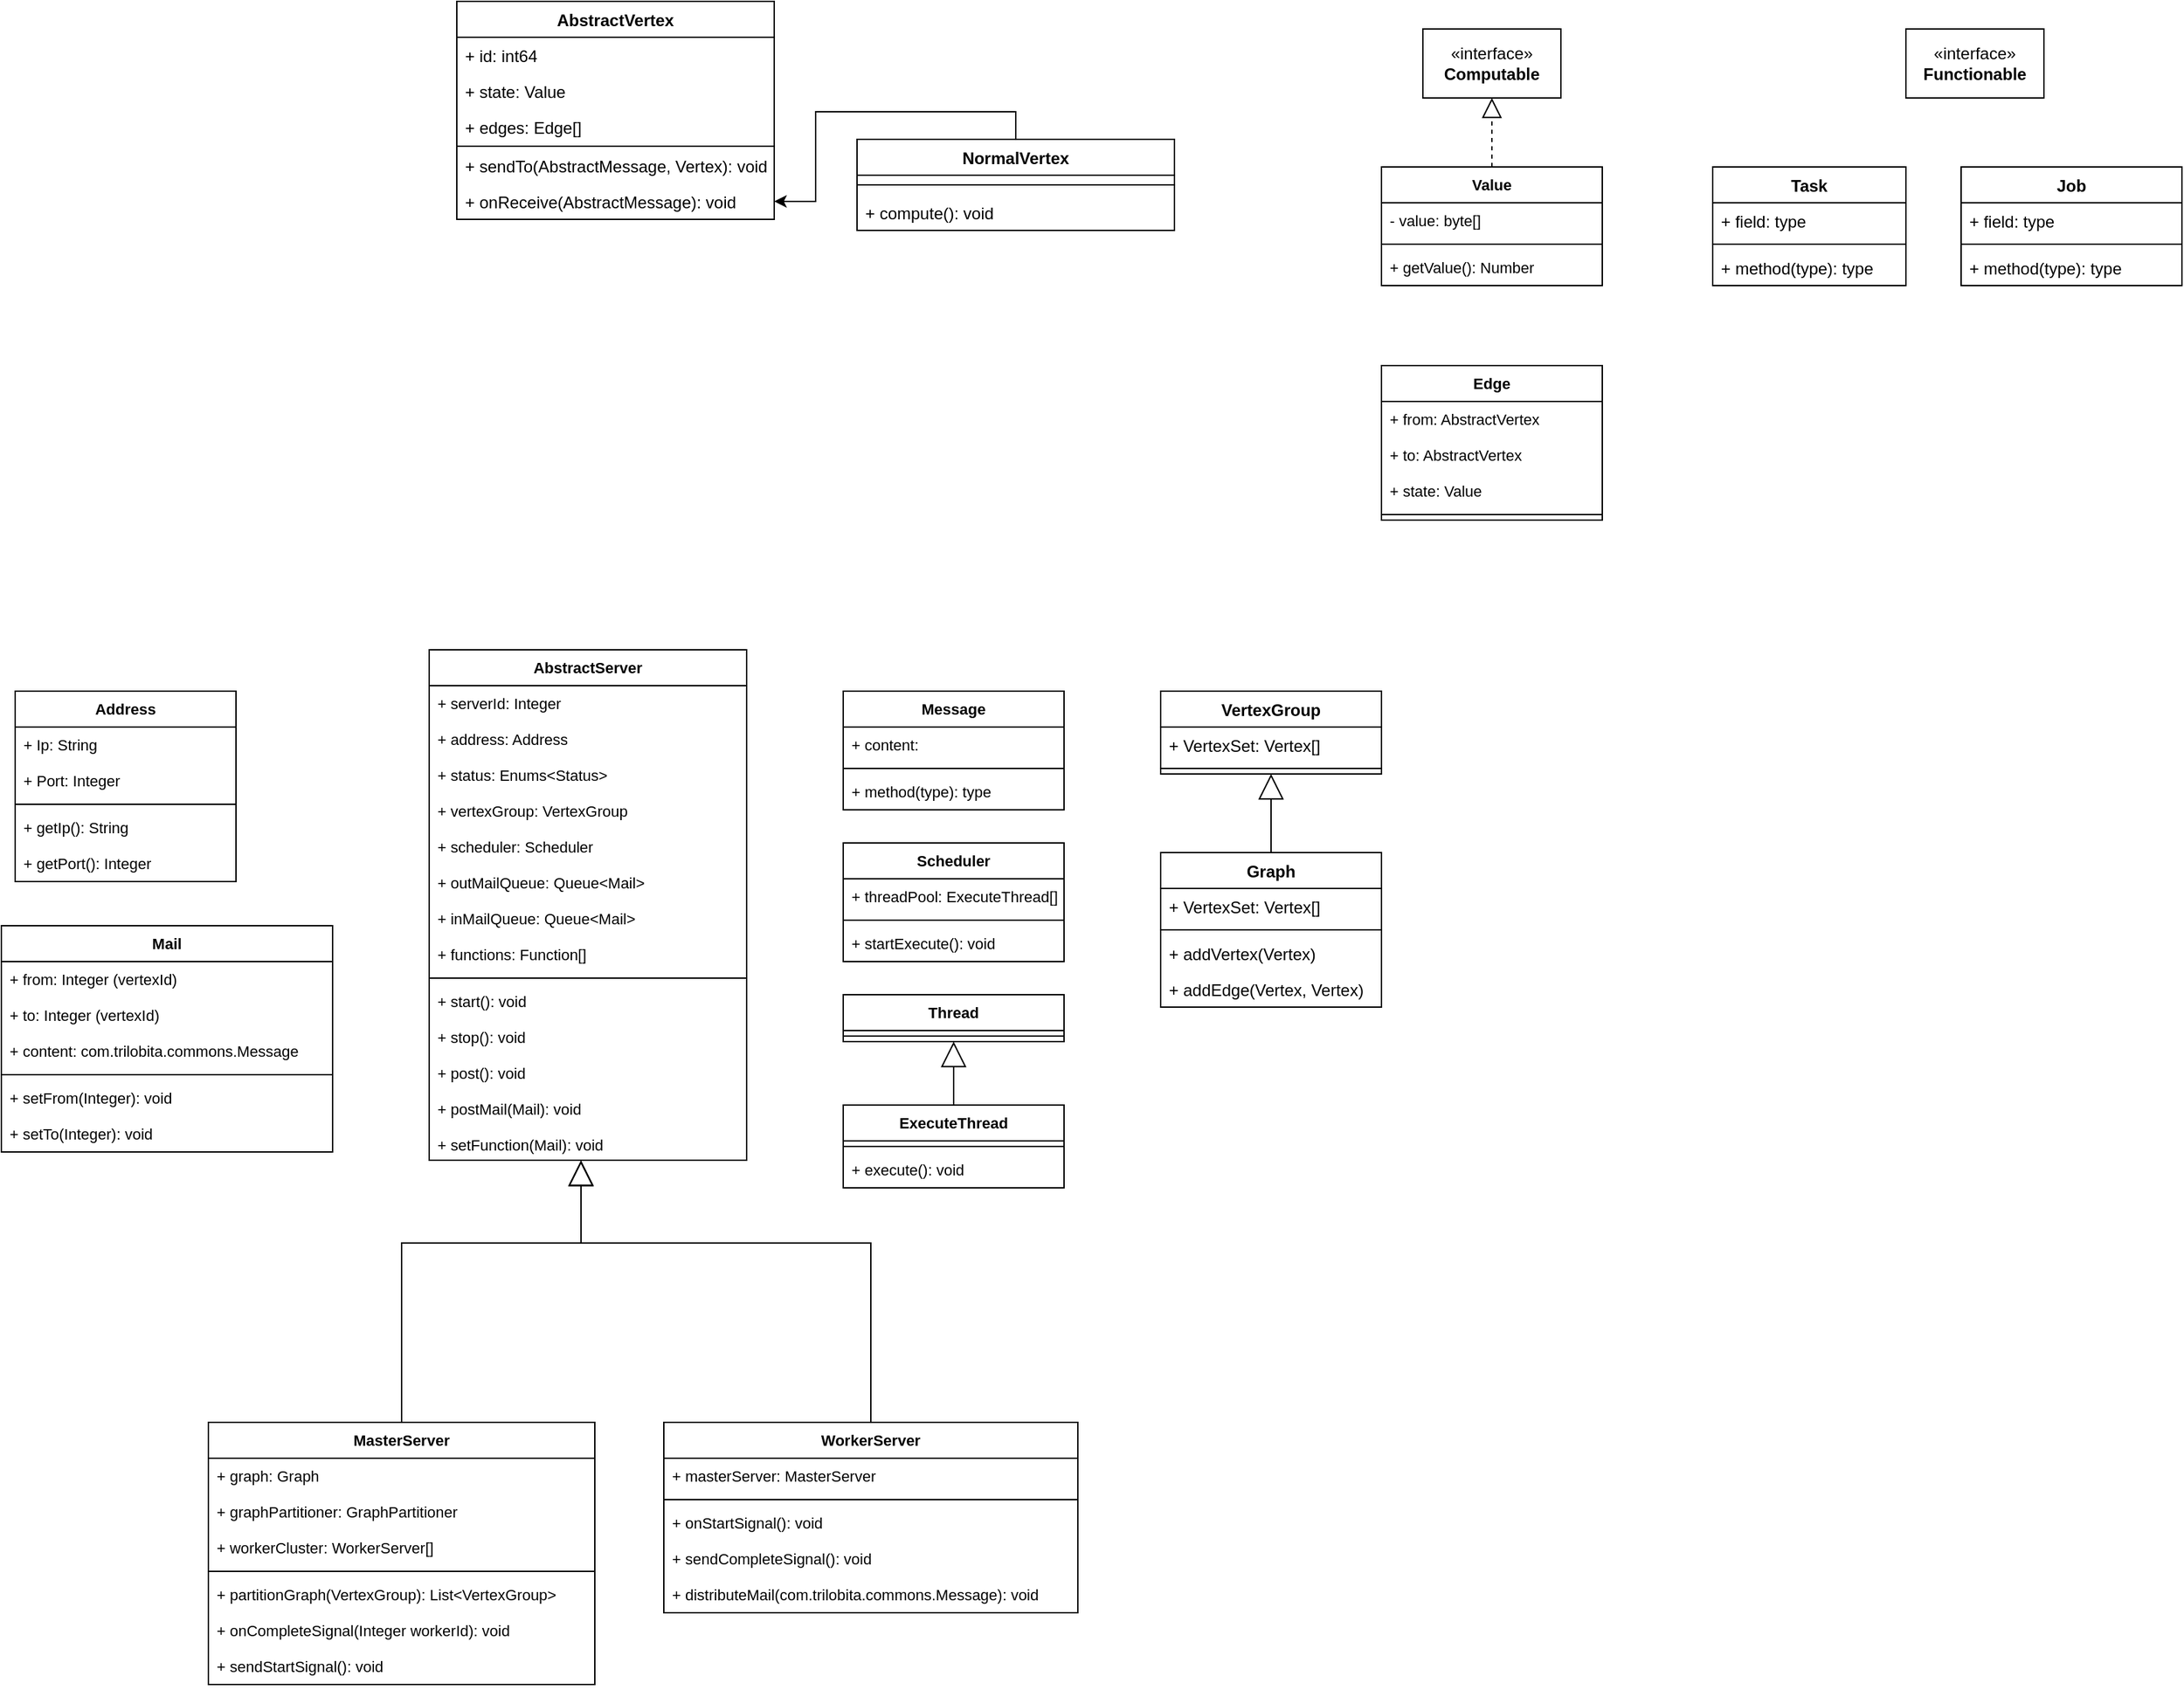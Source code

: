 <mxfile version="22.1.3" type="device">
  <diagram name="Page-1" id="m3a2jA7OceEUW44mQW59">
    <mxGraphModel dx="934" dy="499" grid="1" gridSize="10" guides="1" tooltips="1" connect="1" arrows="1" fold="1" page="1" pageScale="1" pageWidth="1654" pageHeight="1169" math="0" shadow="0">
      <root>
        <mxCell id="0" />
        <mxCell id="1" parent="0" />
        <mxCell id="lt354-I70tVXNBW6cvu0-2" value="AbstractVertex" style="swimlane;fontStyle=1;align=center;verticalAlign=top;childLayout=stackLayout;horizontal=1;startSize=26;horizontalStack=0;resizeParent=1;resizeParentMax=0;resizeLast=0;collapsible=1;marginBottom=0;whiteSpace=wrap;html=1;" parent="1" vertex="1">
          <mxGeometry x="360" y="20" width="230" height="158" as="geometry" />
        </mxCell>
        <mxCell id="lt354-I70tVXNBW6cvu0-8" value="+ id: int64" style="text;strokeColor=none;fillColor=none;align=left;verticalAlign=top;spacingLeft=4;spacingRight=4;overflow=hidden;rotatable=0;points=[[0,0.5],[1,0.5]];portConstraint=eastwest;whiteSpace=wrap;html=1;" parent="lt354-I70tVXNBW6cvu0-2" vertex="1">
          <mxGeometry y="26" width="230" height="26" as="geometry" />
        </mxCell>
        <mxCell id="lt354-I70tVXNBW6cvu0-9" value="+ state: Value" style="text;strokeColor=none;fillColor=none;align=left;verticalAlign=top;spacingLeft=4;spacingRight=4;overflow=hidden;rotatable=0;points=[[0,0.5],[1,0.5]];portConstraint=eastwest;whiteSpace=wrap;html=1;" parent="lt354-I70tVXNBW6cvu0-2" vertex="1">
          <mxGeometry y="52" width="230" height="26" as="geometry" />
        </mxCell>
        <mxCell id="lt354-I70tVXNBW6cvu0-10" value="+ edges: Edge[]" style="text;strokeColor=none;fillColor=none;align=left;verticalAlign=top;spacingLeft=4;spacingRight=4;overflow=hidden;rotatable=0;points=[[0,0.5],[1,0.5]];portConstraint=eastwest;whiteSpace=wrap;html=1;" parent="lt354-I70tVXNBW6cvu0-2" vertex="1">
          <mxGeometry y="78" width="230" height="26" as="geometry" />
        </mxCell>
        <mxCell id="lt354-I70tVXNBW6cvu0-4" value="" style="line;strokeWidth=1;fillColor=none;align=left;verticalAlign=middle;spacingTop=-1;spacingLeft=3;spacingRight=3;rotatable=0;labelPosition=right;points=[];portConstraint=eastwest;strokeColor=inherit;" parent="lt354-I70tVXNBW6cvu0-2" vertex="1">
          <mxGeometry y="104" width="230" height="2" as="geometry" />
        </mxCell>
        <mxCell id="lt354-I70tVXNBW6cvu0-29" value="+ sendTo(AbstractMessage, Vertex): void" style="text;strokeColor=none;fillColor=none;align=left;verticalAlign=top;spacingLeft=4;spacingRight=4;overflow=hidden;rotatable=0;points=[[0,0.5],[1,0.5]];portConstraint=eastwest;whiteSpace=wrap;html=1;" parent="lt354-I70tVXNBW6cvu0-2" vertex="1">
          <mxGeometry y="106" width="230" height="26" as="geometry" />
        </mxCell>
        <mxCell id="lt354-I70tVXNBW6cvu0-25" value="+ onReceive(AbstractMessage): void" style="text;strokeColor=none;fillColor=none;align=left;verticalAlign=top;spacingLeft=4;spacingRight=4;overflow=hidden;rotatable=0;points=[[0,0.5],[1,0.5]];portConstraint=eastwest;whiteSpace=wrap;html=1;" parent="lt354-I70tVXNBW6cvu0-2" vertex="1">
          <mxGeometry y="132" width="230" height="26" as="geometry" />
        </mxCell>
        <mxCell id="1Ljwn984huGvvVOnHdPR-1" style="edgeStyle=orthogonalEdgeStyle;rounded=0;orthogonalLoop=1;jettySize=auto;html=1;exitX=0.5;exitY=0;exitDx=0;exitDy=0;" edge="1" parent="1" source="lt354-I70tVXNBW6cvu0-90" target="lt354-I70tVXNBW6cvu0-25">
          <mxGeometry relative="1" as="geometry" />
        </mxCell>
        <mxCell id="lt354-I70tVXNBW6cvu0-90" value="NormalVertex" style="swimlane;fontStyle=1;align=center;verticalAlign=top;childLayout=stackLayout;horizontal=1;startSize=26;horizontalStack=0;resizeParent=1;resizeParentMax=0;resizeLast=0;collapsible=1;marginBottom=0;whiteSpace=wrap;html=1;" parent="1" vertex="1">
          <mxGeometry x="650" y="120" width="230" height="66" as="geometry" />
        </mxCell>
        <mxCell id="lt354-I70tVXNBW6cvu0-94" value="" style="line;strokeWidth=1;fillColor=none;align=left;verticalAlign=middle;spacingTop=-1;spacingLeft=3;spacingRight=3;rotatable=0;labelPosition=right;points=[];portConstraint=eastwest;strokeColor=inherit;" parent="lt354-I70tVXNBW6cvu0-90" vertex="1">
          <mxGeometry y="26" width="230" height="14" as="geometry" />
        </mxCell>
        <mxCell id="lt354-I70tVXNBW6cvu0-97" value="+ compute(): void" style="text;strokeColor=none;fillColor=none;align=left;verticalAlign=top;spacingLeft=4;spacingRight=4;overflow=hidden;rotatable=0;points=[[0,0.5],[1,0.5]];portConstraint=eastwest;whiteSpace=wrap;html=1;" parent="lt354-I70tVXNBW6cvu0-90" vertex="1">
          <mxGeometry y="40" width="230" height="26" as="geometry" />
        </mxCell>
        <mxCell id="lt354-I70tVXNBW6cvu0-125" value="Edge" style="swimlane;fontStyle=1;align=center;verticalAlign=top;childLayout=stackLayout;horizontal=1;startSize=26;horizontalStack=0;resizeParent=1;resizeParentMax=0;resizeLast=0;collapsible=1;marginBottom=0;whiteSpace=wrap;html=1;fontFamily=Helvetica;fontSize=11;fontColor=default;" parent="1" vertex="1">
          <mxGeometry x="1030" y="284" width="160" height="112" as="geometry" />
        </mxCell>
        <mxCell id="lt354-I70tVXNBW6cvu0-126" value="+ from: AbstractVertex" style="text;strokeColor=none;fillColor=none;align=left;verticalAlign=top;spacingLeft=4;spacingRight=4;overflow=hidden;rotatable=0;points=[[0,0.5],[1,0.5]];portConstraint=eastwest;whiteSpace=wrap;html=1;fontSize=11;fontFamily=Helvetica;fontColor=default;" parent="lt354-I70tVXNBW6cvu0-125" vertex="1">
          <mxGeometry y="26" width="160" height="26" as="geometry" />
        </mxCell>
        <mxCell id="lt354-I70tVXNBW6cvu0-129" value="+ to: AbstractVertex" style="text;strokeColor=none;fillColor=none;align=left;verticalAlign=top;spacingLeft=4;spacingRight=4;overflow=hidden;rotatable=0;points=[[0,0.5],[1,0.5]];portConstraint=eastwest;whiteSpace=wrap;html=1;fontSize=11;fontFamily=Helvetica;fontColor=default;" parent="lt354-I70tVXNBW6cvu0-125" vertex="1">
          <mxGeometry y="52" width="160" height="26" as="geometry" />
        </mxCell>
        <mxCell id="lt354-I70tVXNBW6cvu0-130" value="+ state: Value" style="text;strokeColor=none;fillColor=none;align=left;verticalAlign=top;spacingLeft=4;spacingRight=4;overflow=hidden;rotatable=0;points=[[0,0.5],[1,0.5]];portConstraint=eastwest;whiteSpace=wrap;html=1;fontSize=11;fontFamily=Helvetica;fontColor=default;" parent="lt354-I70tVXNBW6cvu0-125" vertex="1">
          <mxGeometry y="78" width="160" height="26" as="geometry" />
        </mxCell>
        <mxCell id="lt354-I70tVXNBW6cvu0-127" value="" style="line;strokeWidth=1;fillColor=none;align=left;verticalAlign=middle;spacingTop=-1;spacingLeft=3;spacingRight=3;rotatable=0;labelPosition=right;points=[];portConstraint=eastwest;strokeColor=inherit;fontFamily=Helvetica;fontSize=11;fontColor=default;" parent="lt354-I70tVXNBW6cvu0-125" vertex="1">
          <mxGeometry y="104" width="160" height="8" as="geometry" />
        </mxCell>
        <mxCell id="lt354-I70tVXNBW6cvu0-131" value="Value" style="swimlane;fontStyle=1;align=center;verticalAlign=top;childLayout=stackLayout;horizontal=1;startSize=26;horizontalStack=0;resizeParent=1;resizeParentMax=0;resizeLast=0;collapsible=1;marginBottom=0;whiteSpace=wrap;html=1;fontFamily=Helvetica;fontSize=11;fontColor=default;" parent="1" vertex="1">
          <mxGeometry x="1030" y="140" width="160" height="86" as="geometry" />
        </mxCell>
        <mxCell id="lt354-I70tVXNBW6cvu0-132" value="- value: byte[]" style="text;strokeColor=none;fillColor=none;align=left;verticalAlign=top;spacingLeft=4;spacingRight=4;overflow=hidden;rotatable=0;points=[[0,0.5],[1,0.5]];portConstraint=eastwest;whiteSpace=wrap;html=1;fontSize=11;fontFamily=Helvetica;fontColor=default;" parent="lt354-I70tVXNBW6cvu0-131" vertex="1">
          <mxGeometry y="26" width="160" height="26" as="geometry" />
        </mxCell>
        <mxCell id="lt354-I70tVXNBW6cvu0-133" value="" style="line;strokeWidth=1;fillColor=none;align=left;verticalAlign=middle;spacingTop=-1;spacingLeft=3;spacingRight=3;rotatable=0;labelPosition=right;points=[];portConstraint=eastwest;strokeColor=inherit;fontFamily=Helvetica;fontSize=11;fontColor=default;" parent="lt354-I70tVXNBW6cvu0-131" vertex="1">
          <mxGeometry y="52" width="160" height="8" as="geometry" />
        </mxCell>
        <mxCell id="lt354-I70tVXNBW6cvu0-134" value="+ getValue(): Number" style="text;strokeColor=none;fillColor=none;align=left;verticalAlign=top;spacingLeft=4;spacingRight=4;overflow=hidden;rotatable=0;points=[[0,0.5],[1,0.5]];portConstraint=eastwest;whiteSpace=wrap;html=1;fontSize=11;fontFamily=Helvetica;fontColor=default;" parent="lt354-I70tVXNBW6cvu0-131" vertex="1">
          <mxGeometry y="60" width="160" height="26" as="geometry" />
        </mxCell>
        <mxCell id="lt354-I70tVXNBW6cvu0-137" value="«interface»&lt;br&gt;&lt;b&gt;Computable&lt;/b&gt;" style="html=1;whiteSpace=wrap;" parent="1" vertex="1">
          <mxGeometry x="1060" y="40" width="100" height="50" as="geometry" />
        </mxCell>
        <mxCell id="lt354-I70tVXNBW6cvu0-138" value="" style="endArrow=block;dashed=1;endFill=0;endSize=12;html=1;rounded=0;labelBackgroundColor=default;strokeColor=default;align=center;verticalAlign=middle;fontFamily=Helvetica;fontSize=11;fontColor=default;shape=connector;entryX=0.5;entryY=1;entryDx=0;entryDy=0;exitX=0.5;exitY=0;exitDx=0;exitDy=0;" parent="1" source="lt354-I70tVXNBW6cvu0-131" target="lt354-I70tVXNBW6cvu0-137" edge="1">
          <mxGeometry width="160" relative="1" as="geometry">
            <mxPoint x="960" y="110" as="sourcePoint" />
            <mxPoint x="1120" y="110" as="targetPoint" />
          </mxGeometry>
        </mxCell>
        <mxCell id="fkjLrEyQXUZWaJiIOoPh-12" value="AbstractServer" style="swimlane;fontStyle=1;align=center;verticalAlign=top;childLayout=stackLayout;horizontal=1;startSize=26;horizontalStack=0;resizeParent=1;resizeParentMax=0;resizeLast=0;collapsible=1;marginBottom=0;whiteSpace=wrap;html=1;fontFamily=Helvetica;fontSize=11;fontColor=default;" parent="1" vertex="1">
          <mxGeometry x="340" y="490" width="230" height="370" as="geometry" />
        </mxCell>
        <mxCell id="lBvt6h_ialfLkE9HlVQZ-22" value="+ serverId: Integer" style="text;strokeColor=none;fillColor=none;align=left;verticalAlign=top;spacingLeft=4;spacingRight=4;overflow=hidden;rotatable=0;points=[[0,0.5],[1,0.5]];portConstraint=eastwest;whiteSpace=wrap;html=1;fontSize=11;fontFamily=Helvetica;fontColor=default;" parent="fkjLrEyQXUZWaJiIOoPh-12" vertex="1">
          <mxGeometry y="26" width="230" height="26" as="geometry" />
        </mxCell>
        <mxCell id="lBvt6h_ialfLkE9HlVQZ-23" value="+ address: Address" style="text;strokeColor=none;fillColor=none;align=left;verticalAlign=top;spacingLeft=4;spacingRight=4;overflow=hidden;rotatable=0;points=[[0,0.5],[1,0.5]];portConstraint=eastwest;whiteSpace=wrap;html=1;fontSize=11;fontFamily=Helvetica;fontColor=default;" parent="fkjLrEyQXUZWaJiIOoPh-12" vertex="1">
          <mxGeometry y="52" width="230" height="26" as="geometry" />
        </mxCell>
        <mxCell id="lBvt6h_ialfLkE9HlVQZ-25" value="+ status:&amp;nbsp;Enums&amp;lt;Status&amp;gt;" style="text;strokeColor=none;fillColor=none;align=left;verticalAlign=top;spacingLeft=4;spacingRight=4;overflow=hidden;rotatable=0;points=[[0,0.5],[1,0.5]];portConstraint=eastwest;whiteSpace=wrap;html=1;fontSize=11;fontFamily=Helvetica;fontColor=default;" parent="fkjLrEyQXUZWaJiIOoPh-12" vertex="1">
          <mxGeometry y="78" width="230" height="26" as="geometry" />
        </mxCell>
        <mxCell id="tlw0gvU0AWLJAxCrTIHi-1" value="+ vertexGroup: VertexGroup" style="text;strokeColor=none;fillColor=none;align=left;verticalAlign=top;spacingLeft=4;spacingRight=4;overflow=hidden;rotatable=0;points=[[0,0.5],[1,0.5]];portConstraint=eastwest;whiteSpace=wrap;html=1;fontSize=11;fontFamily=Helvetica;fontColor=default;" parent="fkjLrEyQXUZWaJiIOoPh-12" vertex="1">
          <mxGeometry y="104" width="230" height="26" as="geometry" />
        </mxCell>
        <mxCell id="fkjLrEyQXUZWaJiIOoPh-13" value="+ scheduler: Scheduler" style="text;strokeColor=none;fillColor=none;align=left;verticalAlign=top;spacingLeft=4;spacingRight=4;overflow=hidden;rotatable=0;points=[[0,0.5],[1,0.5]];portConstraint=eastwest;whiteSpace=wrap;html=1;fontSize=11;fontFamily=Helvetica;fontColor=default;" parent="fkjLrEyQXUZWaJiIOoPh-12" vertex="1">
          <mxGeometry y="130" width="230" height="26" as="geometry" />
        </mxCell>
        <mxCell id="fkjLrEyQXUZWaJiIOoPh-16" value="+ outMailQueue: Queue&amp;lt;Mail&amp;gt;" style="text;strokeColor=none;fillColor=none;align=left;verticalAlign=top;spacingLeft=4;spacingRight=4;overflow=hidden;rotatable=0;points=[[0,0.5],[1,0.5]];portConstraint=eastwest;whiteSpace=wrap;html=1;fontSize=11;fontFamily=Helvetica;fontColor=default;" parent="fkjLrEyQXUZWaJiIOoPh-12" vertex="1">
          <mxGeometry y="156" width="230" height="26" as="geometry" />
        </mxCell>
        <mxCell id="lBvt6h_ialfLkE9HlVQZ-26" value="+ inMailQueue: Queue&amp;lt;Mail&amp;gt;" style="text;strokeColor=none;fillColor=none;align=left;verticalAlign=top;spacingLeft=4;spacingRight=4;overflow=hidden;rotatable=0;points=[[0,0.5],[1,0.5]];portConstraint=eastwest;whiteSpace=wrap;html=1;fontSize=11;fontFamily=Helvetica;fontColor=default;" parent="fkjLrEyQXUZWaJiIOoPh-12" vertex="1">
          <mxGeometry y="182" width="230" height="26" as="geometry" />
        </mxCell>
        <mxCell id="bUFZqAocBbSykKqielLM-6" value="+ functions: Function[]" style="text;strokeColor=none;fillColor=none;align=left;verticalAlign=top;spacingLeft=4;spacingRight=4;overflow=hidden;rotatable=0;points=[[0,0.5],[1,0.5]];portConstraint=eastwest;whiteSpace=wrap;html=1;fontSize=11;fontFamily=Helvetica;fontColor=default;" parent="fkjLrEyQXUZWaJiIOoPh-12" vertex="1">
          <mxGeometry y="208" width="230" height="26" as="geometry" />
        </mxCell>
        <mxCell id="fkjLrEyQXUZWaJiIOoPh-14" value="" style="line;strokeWidth=1;fillColor=none;align=left;verticalAlign=middle;spacingTop=-1;spacingLeft=3;spacingRight=3;rotatable=0;labelPosition=right;points=[];portConstraint=eastwest;strokeColor=inherit;fontFamily=Helvetica;fontSize=11;fontColor=default;" parent="fkjLrEyQXUZWaJiIOoPh-12" vertex="1">
          <mxGeometry y="234" width="230" height="8" as="geometry" />
        </mxCell>
        <mxCell id="lBvt6h_ialfLkE9HlVQZ-38" value="+ start(): void" style="text;strokeColor=none;fillColor=none;align=left;verticalAlign=top;spacingLeft=4;spacingRight=4;overflow=hidden;rotatable=0;points=[[0,0.5],[1,0.5]];portConstraint=eastwest;whiteSpace=wrap;html=1;fontSize=11;fontFamily=Helvetica;fontColor=default;" parent="fkjLrEyQXUZWaJiIOoPh-12" vertex="1">
          <mxGeometry y="242" width="230" height="26" as="geometry" />
        </mxCell>
        <mxCell id="lBvt6h_ialfLkE9HlVQZ-39" value="+ stop(): void" style="text;strokeColor=none;fillColor=none;align=left;verticalAlign=top;spacingLeft=4;spacingRight=4;overflow=hidden;rotatable=0;points=[[0,0.5],[1,0.5]];portConstraint=eastwest;whiteSpace=wrap;html=1;fontSize=11;fontFamily=Helvetica;fontColor=default;" parent="fkjLrEyQXUZWaJiIOoPh-12" vertex="1">
          <mxGeometry y="268" width="230" height="26" as="geometry" />
        </mxCell>
        <mxCell id="fkjLrEyQXUZWaJiIOoPh-15" value="+ post(): void" style="text;strokeColor=none;fillColor=none;align=left;verticalAlign=top;spacingLeft=4;spacingRight=4;overflow=hidden;rotatable=0;points=[[0,0.5],[1,0.5]];portConstraint=eastwest;whiteSpace=wrap;html=1;fontSize=11;fontFamily=Helvetica;fontColor=default;" parent="fkjLrEyQXUZWaJiIOoPh-12" vertex="1">
          <mxGeometry y="294" width="230" height="26" as="geometry" />
        </mxCell>
        <mxCell id="lBvt6h_ialfLkE9HlVQZ-50" value="+ postMail(Mail): void" style="text;strokeColor=none;fillColor=none;align=left;verticalAlign=top;spacingLeft=4;spacingRight=4;overflow=hidden;rotatable=0;points=[[0,0.5],[1,0.5]];portConstraint=eastwest;whiteSpace=wrap;html=1;fontSize=11;fontFamily=Helvetica;fontColor=default;" parent="fkjLrEyQXUZWaJiIOoPh-12" vertex="1">
          <mxGeometry y="320" width="230" height="26" as="geometry" />
        </mxCell>
        <mxCell id="bUFZqAocBbSykKqielLM-7" value="+ setFunction(Mail): void" style="text;strokeColor=none;fillColor=none;align=left;verticalAlign=top;spacingLeft=4;spacingRight=4;overflow=hidden;rotatable=0;points=[[0,0.5],[1,0.5]];portConstraint=eastwest;whiteSpace=wrap;html=1;fontSize=11;fontFamily=Helvetica;fontColor=default;" parent="fkjLrEyQXUZWaJiIOoPh-12" vertex="1">
          <mxGeometry y="346" width="230" height="24" as="geometry" />
        </mxCell>
        <mxCell id="fkjLrEyQXUZWaJiIOoPh-17" value="Scheduler" style="swimlane;fontStyle=1;align=center;verticalAlign=top;childLayout=stackLayout;horizontal=1;startSize=26;horizontalStack=0;resizeParent=1;resizeParentMax=0;resizeLast=0;collapsible=1;marginBottom=0;whiteSpace=wrap;html=1;fontFamily=Helvetica;fontSize=11;fontColor=default;" parent="1" vertex="1">
          <mxGeometry x="640" y="630" width="160" height="86" as="geometry" />
        </mxCell>
        <mxCell id="fkjLrEyQXUZWaJiIOoPh-18" value="+ threadPool: ExecuteThread[]" style="text;strokeColor=none;fillColor=none;align=left;verticalAlign=top;spacingLeft=4;spacingRight=4;overflow=hidden;rotatable=0;points=[[0,0.5],[1,0.5]];portConstraint=eastwest;whiteSpace=wrap;html=1;fontSize=11;fontFamily=Helvetica;fontColor=default;" parent="fkjLrEyQXUZWaJiIOoPh-17" vertex="1">
          <mxGeometry y="26" width="160" height="26" as="geometry" />
        </mxCell>
        <mxCell id="fkjLrEyQXUZWaJiIOoPh-19" value="" style="line;strokeWidth=1;fillColor=none;align=left;verticalAlign=middle;spacingTop=-1;spacingLeft=3;spacingRight=3;rotatable=0;labelPosition=right;points=[];portConstraint=eastwest;strokeColor=inherit;fontFamily=Helvetica;fontSize=11;fontColor=default;" parent="fkjLrEyQXUZWaJiIOoPh-17" vertex="1">
          <mxGeometry y="52" width="160" height="8" as="geometry" />
        </mxCell>
        <mxCell id="fkjLrEyQXUZWaJiIOoPh-20" value="+ startExecute(): void" style="text;strokeColor=none;fillColor=none;align=left;verticalAlign=top;spacingLeft=4;spacingRight=4;overflow=hidden;rotatable=0;points=[[0,0.5],[1,0.5]];portConstraint=eastwest;whiteSpace=wrap;html=1;fontSize=11;fontFamily=Helvetica;fontColor=default;" parent="fkjLrEyQXUZWaJiIOoPh-17" vertex="1">
          <mxGeometry y="60" width="160" height="26" as="geometry" />
        </mxCell>
        <mxCell id="fkjLrEyQXUZWaJiIOoPh-21" value="MasterServer" style="swimlane;fontStyle=1;align=center;verticalAlign=top;childLayout=stackLayout;horizontal=1;startSize=26;horizontalStack=0;resizeParent=1;resizeParentMax=0;resizeLast=0;collapsible=1;marginBottom=0;whiteSpace=wrap;html=1;fontFamily=Helvetica;fontSize=11;fontColor=default;" parent="1" vertex="1">
          <mxGeometry x="180" y="1050" width="280" height="190" as="geometry" />
        </mxCell>
        <mxCell id="lBvt6h_ialfLkE9HlVQZ-70" value="+ graph: Graph" style="text;strokeColor=none;fillColor=none;align=left;verticalAlign=top;spacingLeft=4;spacingRight=4;overflow=hidden;rotatable=0;points=[[0,0.5],[1,0.5]];portConstraint=eastwest;whiteSpace=wrap;html=1;fontSize=11;fontFamily=Helvetica;fontColor=default;" parent="fkjLrEyQXUZWaJiIOoPh-21" vertex="1">
          <mxGeometry y="26" width="280" height="26" as="geometry" />
        </mxCell>
        <mxCell id="lBvt6h_ialfLkE9HlVQZ-51" value="+ graphPartitioner: GraphPartitioner" style="text;strokeColor=none;fillColor=none;align=left;verticalAlign=top;spacingLeft=4;spacingRight=4;overflow=hidden;rotatable=0;points=[[0,0.5],[1,0.5]];portConstraint=eastwest;whiteSpace=wrap;html=1;fontSize=11;fontFamily=Helvetica;fontColor=default;" parent="fkjLrEyQXUZWaJiIOoPh-21" vertex="1">
          <mxGeometry y="52" width="280" height="26" as="geometry" />
        </mxCell>
        <mxCell id="lBvt6h_ialfLkE9HlVQZ-67" value="+ workerCluster: WorkerServer[]" style="text;strokeColor=none;fillColor=none;align=left;verticalAlign=top;spacingLeft=4;spacingRight=4;overflow=hidden;rotatable=0;points=[[0,0.5],[1,0.5]];portConstraint=eastwest;whiteSpace=wrap;html=1;fontSize=11;fontFamily=Helvetica;fontColor=default;" parent="fkjLrEyQXUZWaJiIOoPh-21" vertex="1">
          <mxGeometry y="78" width="280" height="26" as="geometry" />
        </mxCell>
        <mxCell id="fkjLrEyQXUZWaJiIOoPh-24" value="" style="line;strokeWidth=1;fillColor=none;align=left;verticalAlign=middle;spacingTop=-1;spacingLeft=3;spacingRight=3;rotatable=0;labelPosition=right;points=[];portConstraint=eastwest;strokeColor=inherit;fontFamily=Helvetica;fontSize=11;fontColor=default;" parent="fkjLrEyQXUZWaJiIOoPh-21" vertex="1">
          <mxGeometry y="104" width="280" height="8" as="geometry" />
        </mxCell>
        <mxCell id="fkjLrEyQXUZWaJiIOoPh-25" value="+ partitionGraph(VertexGroup): List&amp;lt;VertexGroup&amp;gt;" style="text;strokeColor=none;fillColor=none;align=left;verticalAlign=top;spacingLeft=4;spacingRight=4;overflow=hidden;rotatable=0;points=[[0,0.5],[1,0.5]];portConstraint=eastwest;whiteSpace=wrap;html=1;fontSize=11;fontFamily=Helvetica;fontColor=default;" parent="fkjLrEyQXUZWaJiIOoPh-21" vertex="1">
          <mxGeometry y="112" width="280" height="26" as="geometry" />
        </mxCell>
        <mxCell id="lBvt6h_ialfLkE9HlVQZ-71" value="+ onCompleteSignal(Integer workerId): void" style="text;strokeColor=none;fillColor=none;align=left;verticalAlign=top;spacingLeft=4;spacingRight=4;overflow=hidden;rotatable=0;points=[[0,0.5],[1,0.5]];portConstraint=eastwest;whiteSpace=wrap;html=1;fontSize=11;fontFamily=Helvetica;fontColor=default;" parent="fkjLrEyQXUZWaJiIOoPh-21" vertex="1">
          <mxGeometry y="138" width="280" height="26" as="geometry" />
        </mxCell>
        <mxCell id="lBvt6h_ialfLkE9HlVQZ-75" value="+&amp;nbsp;sendStartSignal(): void" style="text;strokeColor=none;fillColor=none;align=left;verticalAlign=top;spacingLeft=4;spacingRight=4;overflow=hidden;rotatable=0;points=[[0,0.5],[1,0.5]];portConstraint=eastwest;whiteSpace=wrap;html=1;fontSize=11;fontFamily=Helvetica;fontColor=default;" parent="fkjLrEyQXUZWaJiIOoPh-21" vertex="1">
          <mxGeometry y="164" width="280" height="26" as="geometry" />
        </mxCell>
        <mxCell id="fkjLrEyQXUZWaJiIOoPh-28" value="WorkerServer" style="swimlane;fontStyle=1;align=center;verticalAlign=top;childLayout=stackLayout;horizontal=1;startSize=26;horizontalStack=0;resizeParent=1;resizeParentMax=0;resizeLast=0;collapsible=1;marginBottom=0;whiteSpace=wrap;html=1;fontFamily=Helvetica;fontSize=11;fontColor=default;" parent="1" vertex="1">
          <mxGeometry x="510" y="1050" width="300" height="138" as="geometry" />
        </mxCell>
        <mxCell id="lBvt6h_ialfLkE9HlVQZ-68" value="+ masterServer: MasterServer" style="text;strokeColor=none;fillColor=none;align=left;verticalAlign=top;spacingLeft=4;spacingRight=4;overflow=hidden;rotatable=0;points=[[0,0.5],[1,0.5]];portConstraint=eastwest;whiteSpace=wrap;html=1;fontSize=11;fontFamily=Helvetica;fontColor=default;" parent="fkjLrEyQXUZWaJiIOoPh-28" vertex="1">
          <mxGeometry y="26" width="300" height="26" as="geometry" />
        </mxCell>
        <mxCell id="fkjLrEyQXUZWaJiIOoPh-31" value="" style="line;strokeWidth=1;fillColor=none;align=left;verticalAlign=middle;spacingTop=-1;spacingLeft=3;spacingRight=3;rotatable=0;labelPosition=right;points=[];portConstraint=eastwest;strokeColor=inherit;fontFamily=Helvetica;fontSize=11;fontColor=default;" parent="fkjLrEyQXUZWaJiIOoPh-28" vertex="1">
          <mxGeometry y="52" width="300" height="8" as="geometry" />
        </mxCell>
        <mxCell id="lBvt6h_ialfLkE9HlVQZ-72" value="+ onStartSignal(): void" style="text;strokeColor=none;fillColor=none;align=left;verticalAlign=top;spacingLeft=4;spacingRight=4;overflow=hidden;rotatable=0;points=[[0,0.5],[1,0.5]];portConstraint=eastwest;whiteSpace=wrap;html=1;fontSize=11;fontFamily=Helvetica;fontColor=default;" parent="fkjLrEyQXUZWaJiIOoPh-28" vertex="1">
          <mxGeometry y="60" width="300" height="26" as="geometry" />
        </mxCell>
        <mxCell id="lBvt6h_ialfLkE9HlVQZ-73" value="+ sendCompleteSignal(): void" style="text;strokeColor=none;fillColor=none;align=left;verticalAlign=top;spacingLeft=4;spacingRight=4;overflow=hidden;rotatable=0;points=[[0,0.5],[1,0.5]];portConstraint=eastwest;whiteSpace=wrap;html=1;fontSize=11;fontFamily=Helvetica;fontColor=default;" parent="fkjLrEyQXUZWaJiIOoPh-28" vertex="1">
          <mxGeometry y="86" width="300" height="26" as="geometry" />
        </mxCell>
        <mxCell id="lBvt6h_ialfLkE9HlVQZ-20" value="+ distributeMail(com.trilobita.commons.Message): void" style="text;strokeColor=none;fillColor=none;align=left;verticalAlign=top;spacingLeft=4;spacingRight=4;overflow=hidden;rotatable=0;points=[[0,0.5],[1,0.5]];portConstraint=eastwest;whiteSpace=wrap;html=1;fontSize=11;fontFamily=Helvetica;fontColor=default;" parent="fkjLrEyQXUZWaJiIOoPh-28" vertex="1">
          <mxGeometry y="112" width="300" height="26" as="geometry" />
        </mxCell>
        <mxCell id="lBvt6h_ialfLkE9HlVQZ-1" value="VertexGroup" style="swimlane;fontStyle=1;align=center;verticalAlign=top;childLayout=stackLayout;horizontal=1;startSize=26;horizontalStack=0;resizeParent=1;resizeParentMax=0;resizeLast=0;collapsible=1;marginBottom=0;whiteSpace=wrap;html=1;" parent="1" vertex="1">
          <mxGeometry x="870" y="520" width="160" height="60" as="geometry" />
        </mxCell>
        <mxCell id="lBvt6h_ialfLkE9HlVQZ-2" value="+ VertexSet: Vertex[]" style="text;strokeColor=none;fillColor=none;align=left;verticalAlign=top;spacingLeft=4;spacingRight=4;overflow=hidden;rotatable=0;points=[[0,0.5],[1,0.5]];portConstraint=eastwest;whiteSpace=wrap;html=1;" parent="lBvt6h_ialfLkE9HlVQZ-1" vertex="1">
          <mxGeometry y="26" width="160" height="26" as="geometry" />
        </mxCell>
        <mxCell id="lBvt6h_ialfLkE9HlVQZ-3" value="" style="line;strokeWidth=1;fillColor=none;align=left;verticalAlign=middle;spacingTop=-1;spacingLeft=3;spacingRight=3;rotatable=0;labelPosition=right;points=[];portConstraint=eastwest;strokeColor=inherit;" parent="lBvt6h_ialfLkE9HlVQZ-1" vertex="1">
          <mxGeometry y="52" width="160" height="8" as="geometry" />
        </mxCell>
        <mxCell id="lBvt6h_ialfLkE9HlVQZ-5" value="Graph" style="swimlane;fontStyle=1;align=center;verticalAlign=top;childLayout=stackLayout;horizontal=1;startSize=26;horizontalStack=0;resizeParent=1;resizeParentMax=0;resizeLast=0;collapsible=1;marginBottom=0;whiteSpace=wrap;html=1;" parent="1" vertex="1">
          <mxGeometry x="870" y="637" width="160" height="112" as="geometry" />
        </mxCell>
        <mxCell id="lBvt6h_ialfLkE9HlVQZ-6" value="+ VertexSet: Vertex[]" style="text;strokeColor=none;fillColor=none;align=left;verticalAlign=top;spacingLeft=4;spacingRight=4;overflow=hidden;rotatable=0;points=[[0,0.5],[1,0.5]];portConstraint=eastwest;whiteSpace=wrap;html=1;" parent="lBvt6h_ialfLkE9HlVQZ-5" vertex="1">
          <mxGeometry y="26" width="160" height="26" as="geometry" />
        </mxCell>
        <mxCell id="lBvt6h_ialfLkE9HlVQZ-7" value="" style="line;strokeWidth=1;fillColor=none;align=left;verticalAlign=middle;spacingTop=-1;spacingLeft=3;spacingRight=3;rotatable=0;labelPosition=right;points=[];portConstraint=eastwest;strokeColor=inherit;" parent="lBvt6h_ialfLkE9HlVQZ-5" vertex="1">
          <mxGeometry y="52" width="160" height="8" as="geometry" />
        </mxCell>
        <mxCell id="lBvt6h_ialfLkE9HlVQZ-11" value="+ addVertex(Vertex)" style="text;strokeColor=none;fillColor=none;align=left;verticalAlign=top;spacingLeft=4;spacingRight=4;overflow=hidden;rotatable=0;points=[[0,0.5],[1,0.5]];portConstraint=eastwest;whiteSpace=wrap;html=1;" parent="lBvt6h_ialfLkE9HlVQZ-5" vertex="1">
          <mxGeometry y="60" width="160" height="26" as="geometry" />
        </mxCell>
        <mxCell id="lBvt6h_ialfLkE9HlVQZ-12" value="+ addEdge(Vertex, Vertex)" style="text;strokeColor=none;fillColor=none;align=left;verticalAlign=top;spacingLeft=4;spacingRight=4;overflow=hidden;rotatable=0;points=[[0,0.5],[1,0.5]];portConstraint=eastwest;whiteSpace=wrap;html=1;" parent="lBvt6h_ialfLkE9HlVQZ-5" vertex="1">
          <mxGeometry y="86" width="160" height="26" as="geometry" />
        </mxCell>
        <mxCell id="lBvt6h_ialfLkE9HlVQZ-13" value="" style="endArrow=block;endSize=16;endFill=0;html=1;rounded=0;labelBackgroundColor=default;strokeColor=default;align=center;verticalAlign=middle;fontFamily=Helvetica;fontSize=11;fontColor=default;shape=connector;entryX=0.5;entryY=1;entryDx=0;entryDy=0;exitX=0.5;exitY=0;exitDx=0;exitDy=0;" parent="1" source="lBvt6h_ialfLkE9HlVQZ-5" target="lBvt6h_ialfLkE9HlVQZ-1" edge="1">
          <mxGeometry width="160" relative="1" as="geometry">
            <mxPoint x="740" y="523" as="sourcePoint" />
            <mxPoint x="580" y="523" as="targetPoint" />
            <Array as="points">
              <mxPoint x="950" y="633" />
            </Array>
          </mxGeometry>
        </mxCell>
        <mxCell id="lBvt6h_ialfLkE9HlVQZ-14" value="Message" style="swimlane;fontStyle=1;align=center;verticalAlign=top;childLayout=stackLayout;horizontal=1;startSize=26;horizontalStack=0;resizeParent=1;resizeParentMax=0;resizeLast=0;collapsible=1;marginBottom=0;whiteSpace=wrap;html=1;fontFamily=Helvetica;fontSize=11;fontColor=default;" parent="1" vertex="1">
          <mxGeometry x="640" y="520" width="160" height="86" as="geometry" />
        </mxCell>
        <mxCell id="lBvt6h_ialfLkE9HlVQZ-15" value="+ content:&amp;nbsp;" style="text;strokeColor=none;fillColor=none;align=left;verticalAlign=top;spacingLeft=4;spacingRight=4;overflow=hidden;rotatable=0;points=[[0,0.5],[1,0.5]];portConstraint=eastwest;whiteSpace=wrap;html=1;fontSize=11;fontFamily=Helvetica;fontColor=default;" parent="lBvt6h_ialfLkE9HlVQZ-14" vertex="1">
          <mxGeometry y="26" width="160" height="26" as="geometry" />
        </mxCell>
        <mxCell id="lBvt6h_ialfLkE9HlVQZ-16" value="" style="line;strokeWidth=1;fillColor=none;align=left;verticalAlign=middle;spacingTop=-1;spacingLeft=3;spacingRight=3;rotatable=0;labelPosition=right;points=[];portConstraint=eastwest;strokeColor=inherit;fontFamily=Helvetica;fontSize=11;fontColor=default;" parent="lBvt6h_ialfLkE9HlVQZ-14" vertex="1">
          <mxGeometry y="52" width="160" height="8" as="geometry" />
        </mxCell>
        <mxCell id="lBvt6h_ialfLkE9HlVQZ-17" value="+ method(type): type" style="text;strokeColor=none;fillColor=none;align=left;verticalAlign=top;spacingLeft=4;spacingRight=4;overflow=hidden;rotatable=0;points=[[0,0.5],[1,0.5]];portConstraint=eastwest;whiteSpace=wrap;html=1;fontSize=11;fontFamily=Helvetica;fontColor=default;" parent="lBvt6h_ialfLkE9HlVQZ-14" vertex="1">
          <mxGeometry y="60" width="160" height="26" as="geometry" />
        </mxCell>
        <mxCell id="lBvt6h_ialfLkE9HlVQZ-27" value="Address" style="swimlane;fontStyle=1;align=center;verticalAlign=top;childLayout=stackLayout;horizontal=1;startSize=26;horizontalStack=0;resizeParent=1;resizeParentMax=0;resizeLast=0;collapsible=1;marginBottom=0;whiteSpace=wrap;html=1;fontFamily=Helvetica;fontSize=11;fontColor=default;" parent="1" vertex="1">
          <mxGeometry x="40" y="520" width="160" height="138" as="geometry" />
        </mxCell>
        <mxCell id="lBvt6h_ialfLkE9HlVQZ-28" value="+ Ip: String" style="text;strokeColor=none;fillColor=none;align=left;verticalAlign=top;spacingLeft=4;spacingRight=4;overflow=hidden;rotatable=0;points=[[0,0.5],[1,0.5]];portConstraint=eastwest;whiteSpace=wrap;html=1;fontSize=11;fontFamily=Helvetica;fontColor=default;" parent="lBvt6h_ialfLkE9HlVQZ-27" vertex="1">
          <mxGeometry y="26" width="160" height="26" as="geometry" />
        </mxCell>
        <mxCell id="lBvt6h_ialfLkE9HlVQZ-37" value="+ Port: Integer" style="text;strokeColor=none;fillColor=none;align=left;verticalAlign=top;spacingLeft=4;spacingRight=4;overflow=hidden;rotatable=0;points=[[0,0.5],[1,0.5]];portConstraint=eastwest;whiteSpace=wrap;html=1;fontSize=11;fontFamily=Helvetica;fontColor=default;" parent="lBvt6h_ialfLkE9HlVQZ-27" vertex="1">
          <mxGeometry y="52" width="160" height="26" as="geometry" />
        </mxCell>
        <mxCell id="lBvt6h_ialfLkE9HlVQZ-29" value="" style="line;strokeWidth=1;fillColor=none;align=left;verticalAlign=middle;spacingTop=-1;spacingLeft=3;spacingRight=3;rotatable=0;labelPosition=right;points=[];portConstraint=eastwest;strokeColor=inherit;fontFamily=Helvetica;fontSize=11;fontColor=default;" parent="lBvt6h_ialfLkE9HlVQZ-27" vertex="1">
          <mxGeometry y="78" width="160" height="8" as="geometry" />
        </mxCell>
        <mxCell id="lBvt6h_ialfLkE9HlVQZ-30" value="+ getIp(): String" style="text;strokeColor=none;fillColor=none;align=left;verticalAlign=top;spacingLeft=4;spacingRight=4;overflow=hidden;rotatable=0;points=[[0,0.5],[1,0.5]];portConstraint=eastwest;whiteSpace=wrap;html=1;fontSize=11;fontFamily=Helvetica;fontColor=default;" parent="lBvt6h_ialfLkE9HlVQZ-27" vertex="1">
          <mxGeometry y="86" width="160" height="26" as="geometry" />
        </mxCell>
        <mxCell id="lBvt6h_ialfLkE9HlVQZ-35" value="+ getPort(): Integer" style="text;strokeColor=none;fillColor=none;align=left;verticalAlign=top;spacingLeft=4;spacingRight=4;overflow=hidden;rotatable=0;points=[[0,0.5],[1,0.5]];portConstraint=eastwest;whiteSpace=wrap;html=1;fontSize=11;fontFamily=Helvetica;fontColor=default;" parent="lBvt6h_ialfLkE9HlVQZ-27" vertex="1">
          <mxGeometry y="112" width="160" height="26" as="geometry" />
        </mxCell>
        <mxCell id="lBvt6h_ialfLkE9HlVQZ-40" value="Mail" style="swimlane;fontStyle=1;align=center;verticalAlign=top;childLayout=stackLayout;horizontal=1;startSize=26;horizontalStack=0;resizeParent=1;resizeParentMax=0;resizeLast=0;collapsible=1;marginBottom=0;whiteSpace=wrap;html=1;fontFamily=Helvetica;fontSize=11;fontColor=default;" parent="1" vertex="1">
          <mxGeometry x="30" y="690" width="240" height="164" as="geometry" />
        </mxCell>
        <mxCell id="lBvt6h_ialfLkE9HlVQZ-41" value="+ from: Integer (vertexId)" style="text;strokeColor=none;fillColor=none;align=left;verticalAlign=top;spacingLeft=4;spacingRight=4;overflow=hidden;rotatable=0;points=[[0,0.5],[1,0.5]];portConstraint=eastwest;whiteSpace=wrap;html=1;fontSize=11;fontFamily=Helvetica;fontColor=default;" parent="lBvt6h_ialfLkE9HlVQZ-40" vertex="1">
          <mxGeometry y="26" width="240" height="26" as="geometry" />
        </mxCell>
        <mxCell id="lBvt6h_ialfLkE9HlVQZ-46" value="+ to: Integer (vertexId)" style="text;strokeColor=none;fillColor=none;align=left;verticalAlign=top;spacingLeft=4;spacingRight=4;overflow=hidden;rotatable=0;points=[[0,0.5],[1,0.5]];portConstraint=eastwest;whiteSpace=wrap;html=1;fontSize=11;fontFamily=Helvetica;fontColor=default;" parent="lBvt6h_ialfLkE9HlVQZ-40" vertex="1">
          <mxGeometry y="52" width="240" height="26" as="geometry" />
        </mxCell>
        <mxCell id="lBvt6h_ialfLkE9HlVQZ-47" value="+ content: com.trilobita.commons.Message" style="text;strokeColor=none;fillColor=none;align=left;verticalAlign=top;spacingLeft=4;spacingRight=4;overflow=hidden;rotatable=0;points=[[0,0.5],[1,0.5]];portConstraint=eastwest;whiteSpace=wrap;html=1;fontSize=11;fontFamily=Helvetica;fontColor=default;" parent="lBvt6h_ialfLkE9HlVQZ-40" vertex="1">
          <mxGeometry y="78" width="240" height="26" as="geometry" />
        </mxCell>
        <mxCell id="lBvt6h_ialfLkE9HlVQZ-42" value="" style="line;strokeWidth=1;fillColor=none;align=left;verticalAlign=middle;spacingTop=-1;spacingLeft=3;spacingRight=3;rotatable=0;labelPosition=right;points=[];portConstraint=eastwest;strokeColor=inherit;fontFamily=Helvetica;fontSize=11;fontColor=default;" parent="lBvt6h_ialfLkE9HlVQZ-40" vertex="1">
          <mxGeometry y="104" width="240" height="8" as="geometry" />
        </mxCell>
        <mxCell id="lBvt6h_ialfLkE9HlVQZ-43" value="+ setFrom(Integer): void" style="text;strokeColor=none;fillColor=none;align=left;verticalAlign=top;spacingLeft=4;spacingRight=4;overflow=hidden;rotatable=0;points=[[0,0.5],[1,0.5]];portConstraint=eastwest;whiteSpace=wrap;html=1;fontSize=11;fontFamily=Helvetica;fontColor=default;" parent="lBvt6h_ialfLkE9HlVQZ-40" vertex="1">
          <mxGeometry y="112" width="240" height="26" as="geometry" />
        </mxCell>
        <mxCell id="lBvt6h_ialfLkE9HlVQZ-49" value="+ setTo(Integer): void" style="text;strokeColor=none;fillColor=none;align=left;verticalAlign=top;spacingLeft=4;spacingRight=4;overflow=hidden;rotatable=0;points=[[0,0.5],[1,0.5]];portConstraint=eastwest;whiteSpace=wrap;html=1;fontSize=11;fontFamily=Helvetica;fontColor=default;" parent="lBvt6h_ialfLkE9HlVQZ-40" vertex="1">
          <mxGeometry y="138" width="240" height="26" as="geometry" />
        </mxCell>
        <mxCell id="lBvt6h_ialfLkE9HlVQZ-58" value="ExecuteThread" style="swimlane;fontStyle=1;align=center;verticalAlign=top;childLayout=stackLayout;horizontal=1;startSize=26;horizontalStack=0;resizeParent=1;resizeParentMax=0;resizeLast=0;collapsible=1;marginBottom=0;whiteSpace=wrap;html=1;fontFamily=Helvetica;fontSize=11;fontColor=default;" parent="1" vertex="1">
          <mxGeometry x="640" y="820" width="160" height="60" as="geometry" />
        </mxCell>
        <mxCell id="lBvt6h_ialfLkE9HlVQZ-60" value="" style="line;strokeWidth=1;fillColor=none;align=left;verticalAlign=middle;spacingTop=-1;spacingLeft=3;spacingRight=3;rotatable=0;labelPosition=right;points=[];portConstraint=eastwest;strokeColor=inherit;fontFamily=Helvetica;fontSize=11;fontColor=default;" parent="lBvt6h_ialfLkE9HlVQZ-58" vertex="1">
          <mxGeometry y="26" width="160" height="8" as="geometry" />
        </mxCell>
        <mxCell id="lBvt6h_ialfLkE9HlVQZ-61" value="+ execute(): void" style="text;strokeColor=none;fillColor=none;align=left;verticalAlign=top;spacingLeft=4;spacingRight=4;overflow=hidden;rotatable=0;points=[[0,0.5],[1,0.5]];portConstraint=eastwest;whiteSpace=wrap;html=1;fontSize=11;fontFamily=Helvetica;fontColor=default;" parent="lBvt6h_ialfLkE9HlVQZ-58" vertex="1">
          <mxGeometry y="34" width="160" height="26" as="geometry" />
        </mxCell>
        <mxCell id="lBvt6h_ialfLkE9HlVQZ-62" value="Thread" style="swimlane;fontStyle=1;align=center;verticalAlign=top;childLayout=stackLayout;horizontal=1;startSize=26;horizontalStack=0;resizeParent=1;resizeParentMax=0;resizeLast=0;collapsible=1;marginBottom=0;whiteSpace=wrap;html=1;fontFamily=Helvetica;fontSize=11;fontColor=default;" parent="1" vertex="1">
          <mxGeometry x="640" y="740" width="160" height="34" as="geometry" />
        </mxCell>
        <mxCell id="lBvt6h_ialfLkE9HlVQZ-64" value="" style="line;strokeWidth=1;fillColor=none;align=left;verticalAlign=middle;spacingTop=-1;spacingLeft=3;spacingRight=3;rotatable=0;labelPosition=right;points=[];portConstraint=eastwest;strokeColor=inherit;fontFamily=Helvetica;fontSize=11;fontColor=default;" parent="lBvt6h_ialfLkE9HlVQZ-62" vertex="1">
          <mxGeometry y="26" width="160" height="8" as="geometry" />
        </mxCell>
        <mxCell id="lBvt6h_ialfLkE9HlVQZ-66" value="" style="endArrow=block;endSize=16;endFill=0;html=1;rounded=0;labelBackgroundColor=default;strokeColor=default;align=center;verticalAlign=middle;fontFamily=Helvetica;fontSize=11;fontColor=default;shape=connector;entryX=0.5;entryY=1;entryDx=0;entryDy=0;exitX=0.5;exitY=0;exitDx=0;exitDy=0;" parent="1" source="lBvt6h_ialfLkE9HlVQZ-58" target="lBvt6h_ialfLkE9HlVQZ-62" edge="1">
          <mxGeometry width="160" relative="1" as="geometry">
            <mxPoint x="460" y="750" as="sourcePoint" />
            <mxPoint x="620" y="750" as="targetPoint" />
          </mxGeometry>
        </mxCell>
        <mxCell id="fkjLrEyQXUZWaJiIOoPh-35" value="" style="endArrow=block;endSize=16;endFill=0;html=1;rounded=0;labelBackgroundColor=default;strokeColor=default;align=center;verticalAlign=middle;fontFamily=Helvetica;fontSize=11;fontColor=default;shape=connector;exitX=0.5;exitY=0;exitDx=0;exitDy=0;entryX=0.478;entryY=1.016;entryDx=0;entryDy=0;entryPerimeter=0;" parent="1" source="fkjLrEyQXUZWaJiIOoPh-28" target="bUFZqAocBbSykKqielLM-7" edge="1">
          <mxGeometry width="160" relative="1" as="geometry">
            <mxPoint x="460" y="856" as="sourcePoint" />
            <mxPoint x="490" y="890" as="targetPoint" />
            <Array as="points">
              <mxPoint x="660" y="920" />
              <mxPoint x="450" y="920" />
            </Array>
          </mxGeometry>
        </mxCell>
        <mxCell id="bUFZqAocBbSykKqielLM-8" value="" style="endArrow=block;endSize=16;endFill=0;html=1;rounded=0;labelBackgroundColor=default;strokeColor=default;align=center;verticalAlign=middle;fontFamily=Helvetica;fontSize=11;fontColor=default;shape=connector;exitX=0.5;exitY=0;exitDx=0;exitDy=0;" parent="1" source="fkjLrEyQXUZWaJiIOoPh-21" edge="1">
          <mxGeometry width="160" relative="1" as="geometry">
            <mxPoint x="670" y="1060" as="sourcePoint" />
            <mxPoint x="450" y="860" as="targetPoint" />
            <Array as="points">
              <mxPoint x="320" y="920" />
              <mxPoint x="450" y="920" />
            </Array>
          </mxGeometry>
        </mxCell>
        <mxCell id="ZALhClQ1rSmvozLFErx_-1" value="«interface»&lt;br&gt;&lt;b&gt;Functionable&lt;/b&gt;" style="html=1;whiteSpace=wrap;" parent="1" vertex="1">
          <mxGeometry x="1410" y="40" width="100" height="50" as="geometry" />
        </mxCell>
        <mxCell id="ZALhClQ1rSmvozLFErx_-3" value="Task" style="swimlane;fontStyle=1;align=center;verticalAlign=top;childLayout=stackLayout;horizontal=1;startSize=26;horizontalStack=0;resizeParent=1;resizeParentMax=0;resizeLast=0;collapsible=1;marginBottom=0;whiteSpace=wrap;html=1;" parent="1" vertex="1">
          <mxGeometry x="1270" y="140" width="140" height="86" as="geometry" />
        </mxCell>
        <mxCell id="ZALhClQ1rSmvozLFErx_-4" value="+ field: type" style="text;strokeColor=none;fillColor=none;align=left;verticalAlign=top;spacingLeft=4;spacingRight=4;overflow=hidden;rotatable=0;points=[[0,0.5],[1,0.5]];portConstraint=eastwest;whiteSpace=wrap;html=1;" parent="ZALhClQ1rSmvozLFErx_-3" vertex="1">
          <mxGeometry y="26" width="140" height="26" as="geometry" />
        </mxCell>
        <mxCell id="ZALhClQ1rSmvozLFErx_-5" value="" style="line;strokeWidth=1;fillColor=none;align=left;verticalAlign=middle;spacingTop=-1;spacingLeft=3;spacingRight=3;rotatable=0;labelPosition=right;points=[];portConstraint=eastwest;strokeColor=inherit;" parent="ZALhClQ1rSmvozLFErx_-3" vertex="1">
          <mxGeometry y="52" width="140" height="8" as="geometry" />
        </mxCell>
        <mxCell id="ZALhClQ1rSmvozLFErx_-6" value="+ method(type): type" style="text;strokeColor=none;fillColor=none;align=left;verticalAlign=top;spacingLeft=4;spacingRight=4;overflow=hidden;rotatable=0;points=[[0,0.5],[1,0.5]];portConstraint=eastwest;whiteSpace=wrap;html=1;" parent="ZALhClQ1rSmvozLFErx_-3" vertex="1">
          <mxGeometry y="60" width="140" height="26" as="geometry" />
        </mxCell>
        <mxCell id="ZALhClQ1rSmvozLFErx_-7" value="Job" style="swimlane;fontStyle=1;align=center;verticalAlign=top;childLayout=stackLayout;horizontal=1;startSize=26;horizontalStack=0;resizeParent=1;resizeParentMax=0;resizeLast=0;collapsible=1;marginBottom=0;whiteSpace=wrap;html=1;" parent="1" vertex="1">
          <mxGeometry x="1450" y="140" width="160" height="86" as="geometry" />
        </mxCell>
        <mxCell id="ZALhClQ1rSmvozLFErx_-8" value="+ field: type" style="text;strokeColor=none;fillColor=none;align=left;verticalAlign=top;spacingLeft=4;spacingRight=4;overflow=hidden;rotatable=0;points=[[0,0.5],[1,0.5]];portConstraint=eastwest;whiteSpace=wrap;html=1;" parent="ZALhClQ1rSmvozLFErx_-7" vertex="1">
          <mxGeometry y="26" width="160" height="26" as="geometry" />
        </mxCell>
        <mxCell id="ZALhClQ1rSmvozLFErx_-9" value="" style="line;strokeWidth=1;fillColor=none;align=left;verticalAlign=middle;spacingTop=-1;spacingLeft=3;spacingRight=3;rotatable=0;labelPosition=right;points=[];portConstraint=eastwest;strokeColor=inherit;" parent="ZALhClQ1rSmvozLFErx_-7" vertex="1">
          <mxGeometry y="52" width="160" height="8" as="geometry" />
        </mxCell>
        <mxCell id="ZALhClQ1rSmvozLFErx_-10" value="+ method(type): type" style="text;strokeColor=none;fillColor=none;align=left;verticalAlign=top;spacingLeft=4;spacingRight=4;overflow=hidden;rotatable=0;points=[[0,0.5],[1,0.5]];portConstraint=eastwest;whiteSpace=wrap;html=1;" parent="ZALhClQ1rSmvozLFErx_-7" vertex="1">
          <mxGeometry y="60" width="160" height="26" as="geometry" />
        </mxCell>
      </root>
    </mxGraphModel>
  </diagram>
</mxfile>
